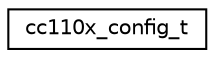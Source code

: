 digraph "Graphical Class Hierarchy"
{
 // LATEX_PDF_SIZE
  edge [fontname="Helvetica",fontsize="10",labelfontname="Helvetica",labelfontsize="10"];
  node [fontname="Helvetica",fontsize="10",shape=record];
  rankdir="LR";
  Node0 [label="cc110x_config_t",height=0.2,width=0.4,color="black", fillcolor="white", style="filled",URL="$structcc110x__config__t.html",tooltip="Configuration of the transceiver to use."];
}
